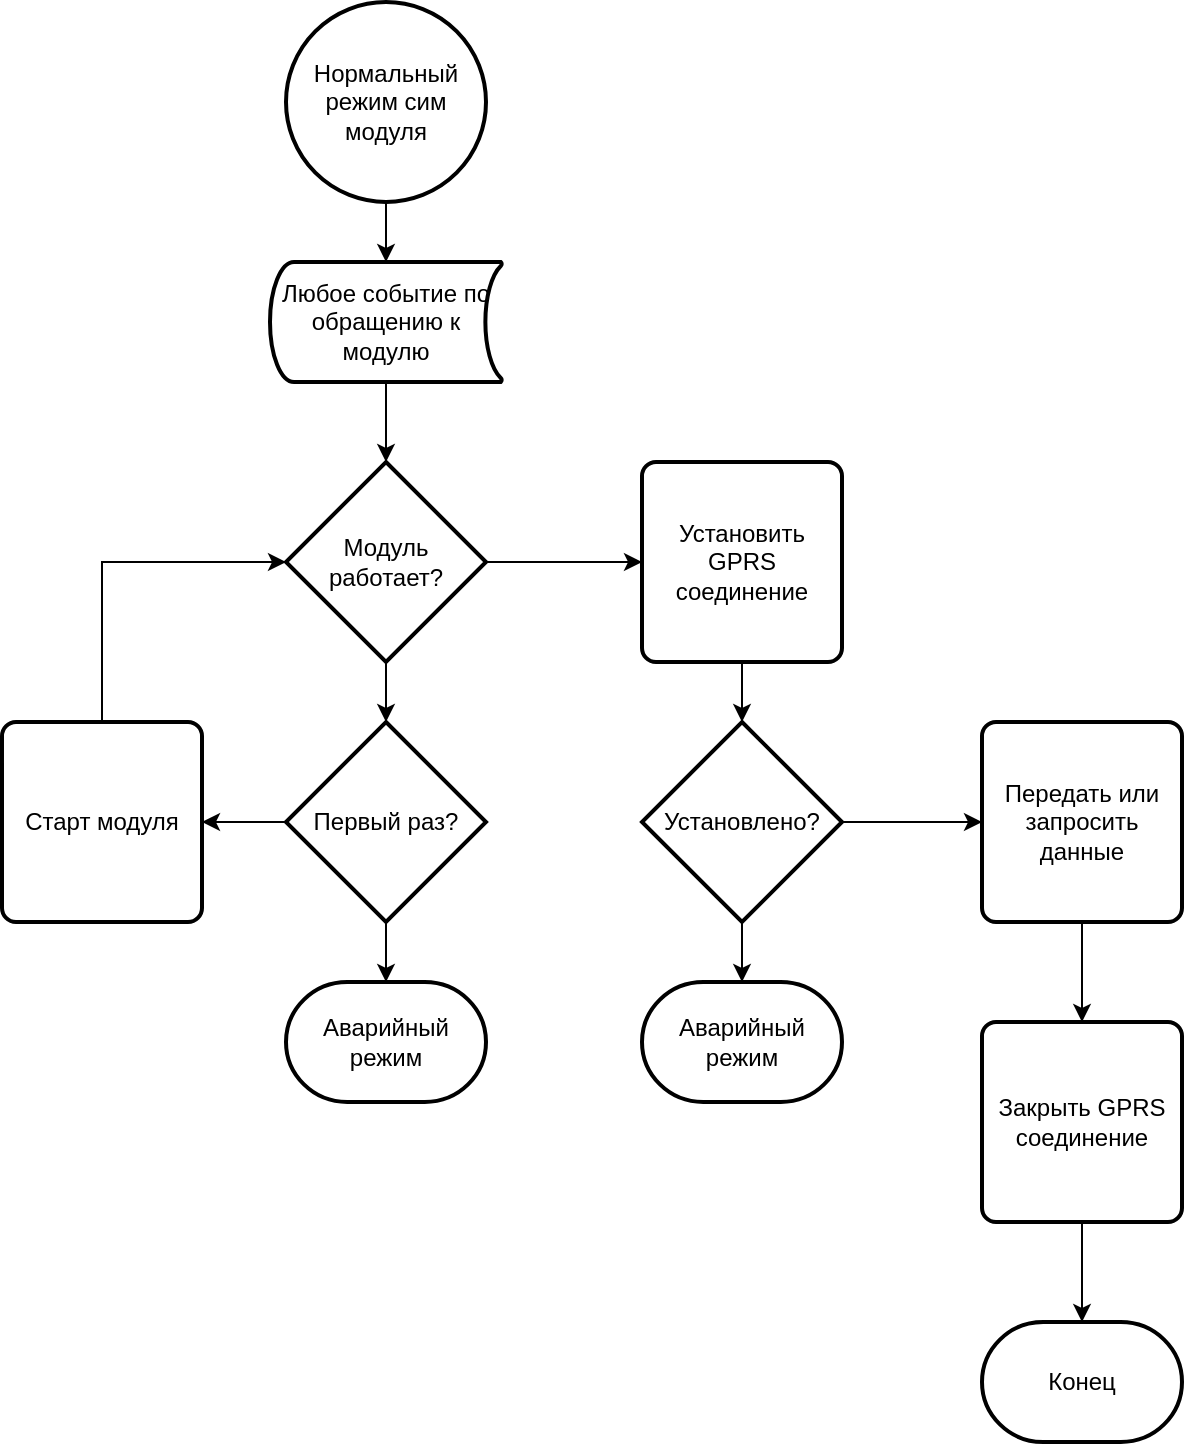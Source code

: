 <mxfile version="13.7.4"><diagram id="8McClxTmgO6xKV-j7NmU" name="Page-1"><mxGraphModel dx="1382" dy="795" grid="1" gridSize="10" guides="1" tooltips="1" connect="1" arrows="1" fold="1" page="1" pageScale="1" pageWidth="827" pageHeight="1169" math="0" shadow="0"><root><mxCell id="0"/><mxCell id="1" parent="0"/><mxCell id="XV-bRAK1SZMY_ka8T-fK-47" style="edgeStyle=orthogonalEdgeStyle;rounded=0;orthogonalLoop=1;jettySize=auto;html=1;entryX=0.5;entryY=0;entryDx=0;entryDy=0;entryPerimeter=0;" edge="1" parent="1" source="XV-bRAK1SZMY_ka8T-fK-35" target="XV-bRAK1SZMY_ka8T-fK-38"><mxGeometry relative="1" as="geometry"/></mxCell><mxCell id="XV-bRAK1SZMY_ka8T-fK-35" value="Нормальный режим сим модуля" style="strokeWidth=2;html=1;shape=mxgraph.flowchart.start_2;whiteSpace=wrap;" vertex="1" parent="1"><mxGeometry x="261" y="225" width="100" height="100" as="geometry"/></mxCell><mxCell id="XV-bRAK1SZMY_ka8T-fK-42" style="edgeStyle=orthogonalEdgeStyle;rounded=0;orthogonalLoop=1;jettySize=auto;html=1;entryX=0.5;entryY=0;entryDx=0;entryDy=0;entryPerimeter=0;" edge="1" parent="1" source="XV-bRAK1SZMY_ka8T-fK-37" target="XV-bRAK1SZMY_ka8T-fK-39"><mxGeometry relative="1" as="geometry"/></mxCell><mxCell id="XV-bRAK1SZMY_ka8T-fK-50" style="edgeStyle=orthogonalEdgeStyle;rounded=0;orthogonalLoop=1;jettySize=auto;html=1;" edge="1" parent="1" source="XV-bRAK1SZMY_ka8T-fK-37" target="XV-bRAK1SZMY_ka8T-fK-49"><mxGeometry relative="1" as="geometry"/></mxCell><mxCell id="XV-bRAK1SZMY_ka8T-fK-37" value="Модуль работает?" style="strokeWidth=2;html=1;shape=mxgraph.flowchart.decision;whiteSpace=wrap;" vertex="1" parent="1"><mxGeometry x="261" y="455" width="100" height="100" as="geometry"/></mxCell><mxCell id="XV-bRAK1SZMY_ka8T-fK-46" style="edgeStyle=orthogonalEdgeStyle;rounded=0;orthogonalLoop=1;jettySize=auto;html=1;entryX=0.5;entryY=0;entryDx=0;entryDy=0;entryPerimeter=0;" edge="1" parent="1" source="XV-bRAK1SZMY_ka8T-fK-38" target="XV-bRAK1SZMY_ka8T-fK-37"><mxGeometry relative="1" as="geometry"/></mxCell><mxCell id="XV-bRAK1SZMY_ka8T-fK-38" value="Любое событие по обращению к модулю" style="strokeWidth=2;html=1;shape=mxgraph.flowchart.stored_data;whiteSpace=wrap;" vertex="1" parent="1"><mxGeometry x="253" y="355" width="116" height="60" as="geometry"/></mxCell><mxCell id="XV-bRAK1SZMY_ka8T-fK-43" style="edgeStyle=orthogonalEdgeStyle;rounded=0;orthogonalLoop=1;jettySize=auto;html=1;entryX=1;entryY=0.5;entryDx=0;entryDy=0;" edge="1" parent="1" source="XV-bRAK1SZMY_ka8T-fK-39" target="XV-bRAK1SZMY_ka8T-fK-40"><mxGeometry relative="1" as="geometry"/></mxCell><mxCell id="XV-bRAK1SZMY_ka8T-fK-45" style="edgeStyle=orthogonalEdgeStyle;rounded=0;orthogonalLoop=1;jettySize=auto;html=1;entryX=0.5;entryY=0;entryDx=0;entryDy=0;entryPerimeter=0;" edge="1" parent="1" source="XV-bRAK1SZMY_ka8T-fK-39" target="XV-bRAK1SZMY_ka8T-fK-44"><mxGeometry relative="1" as="geometry"/></mxCell><mxCell id="XV-bRAK1SZMY_ka8T-fK-39" value="Первый раз?" style="strokeWidth=2;html=1;shape=mxgraph.flowchart.decision;whiteSpace=wrap;" vertex="1" parent="1"><mxGeometry x="261" y="585" width="100" height="100" as="geometry"/></mxCell><mxCell id="XV-bRAK1SZMY_ka8T-fK-41" style="edgeStyle=orthogonalEdgeStyle;rounded=0;orthogonalLoop=1;jettySize=auto;html=1;entryX=0;entryY=0.5;entryDx=0;entryDy=0;entryPerimeter=0;" edge="1" parent="1" source="XV-bRAK1SZMY_ka8T-fK-40" target="XV-bRAK1SZMY_ka8T-fK-37"><mxGeometry relative="1" as="geometry"><Array as="points"><mxPoint x="169" y="505"/></Array></mxGeometry></mxCell><mxCell id="XV-bRAK1SZMY_ka8T-fK-40" value="Старт модуля" style="rounded=1;whiteSpace=wrap;html=1;absoluteArcSize=1;arcSize=14;strokeWidth=2;" vertex="1" parent="1"><mxGeometry x="119" y="585" width="100" height="100" as="geometry"/></mxCell><mxCell id="XV-bRAK1SZMY_ka8T-fK-44" value="Аварийный режим" style="strokeWidth=2;html=1;shape=mxgraph.flowchart.terminator;whiteSpace=wrap;" vertex="1" parent="1"><mxGeometry x="261" y="715" width="100" height="60" as="geometry"/></mxCell><mxCell id="XV-bRAK1SZMY_ka8T-fK-53" style="edgeStyle=orthogonalEdgeStyle;rounded=0;orthogonalLoop=1;jettySize=auto;html=1;entryX=0.5;entryY=0;entryDx=0;entryDy=0;entryPerimeter=0;" edge="1" parent="1" source="XV-bRAK1SZMY_ka8T-fK-49" target="XV-bRAK1SZMY_ka8T-fK-51"><mxGeometry relative="1" as="geometry"/></mxCell><mxCell id="XV-bRAK1SZMY_ka8T-fK-49" value="Установить GPRS соединение" style="rounded=1;whiteSpace=wrap;html=1;absoluteArcSize=1;arcSize=14;strokeWidth=2;" vertex="1" parent="1"><mxGeometry x="439" y="455" width="100" height="100" as="geometry"/></mxCell><mxCell id="XV-bRAK1SZMY_ka8T-fK-54" style="edgeStyle=orthogonalEdgeStyle;rounded=0;orthogonalLoop=1;jettySize=auto;html=1;entryX=0.5;entryY=0;entryDx=0;entryDy=0;entryPerimeter=0;" edge="1" parent="1" source="XV-bRAK1SZMY_ka8T-fK-51" target="XV-bRAK1SZMY_ka8T-fK-52"><mxGeometry relative="1" as="geometry"/></mxCell><mxCell id="XV-bRAK1SZMY_ka8T-fK-56" style="edgeStyle=orthogonalEdgeStyle;rounded=0;orthogonalLoop=1;jettySize=auto;html=1;" edge="1" parent="1" source="XV-bRAK1SZMY_ka8T-fK-51" target="XV-bRAK1SZMY_ka8T-fK-55"><mxGeometry relative="1" as="geometry"/></mxCell><mxCell id="XV-bRAK1SZMY_ka8T-fK-51" value="Установлено?" style="strokeWidth=2;html=1;shape=mxgraph.flowchart.decision;whiteSpace=wrap;" vertex="1" parent="1"><mxGeometry x="439" y="585" width="100" height="100" as="geometry"/></mxCell><mxCell id="XV-bRAK1SZMY_ka8T-fK-52" value="Аварийный режим" style="strokeWidth=2;html=1;shape=mxgraph.flowchart.terminator;whiteSpace=wrap;" vertex="1" parent="1"><mxGeometry x="439" y="715" width="100" height="60" as="geometry"/></mxCell><mxCell id="XV-bRAK1SZMY_ka8T-fK-60" style="edgeStyle=orthogonalEdgeStyle;rounded=0;orthogonalLoop=1;jettySize=auto;html=1;entryX=0.5;entryY=0;entryDx=0;entryDy=0;" edge="1" parent="1" source="XV-bRAK1SZMY_ka8T-fK-55" target="XV-bRAK1SZMY_ka8T-fK-59"><mxGeometry relative="1" as="geometry"/></mxCell><mxCell id="XV-bRAK1SZMY_ka8T-fK-55" value="Передать или запросить данные" style="rounded=1;whiteSpace=wrap;html=1;absoluteArcSize=1;arcSize=14;strokeWidth=2;" vertex="1" parent="1"><mxGeometry x="609" y="585" width="100" height="100" as="geometry"/></mxCell><mxCell id="XV-bRAK1SZMY_ka8T-fK-57" value="Конец" style="strokeWidth=2;html=1;shape=mxgraph.flowchart.terminator;whiteSpace=wrap;" vertex="1" parent="1"><mxGeometry x="609" y="885" width="100" height="60" as="geometry"/></mxCell><mxCell id="XV-bRAK1SZMY_ka8T-fK-61" style="edgeStyle=orthogonalEdgeStyle;rounded=0;orthogonalLoop=1;jettySize=auto;html=1;entryX=0.5;entryY=0;entryDx=0;entryDy=0;entryPerimeter=0;" edge="1" parent="1" source="XV-bRAK1SZMY_ka8T-fK-59" target="XV-bRAK1SZMY_ka8T-fK-57"><mxGeometry relative="1" as="geometry"/></mxCell><mxCell id="XV-bRAK1SZMY_ka8T-fK-59" value="Закрыть GPRS соединение" style="rounded=1;whiteSpace=wrap;html=1;absoluteArcSize=1;arcSize=14;strokeWidth=2;" vertex="1" parent="1"><mxGeometry x="609" y="735" width="100" height="100" as="geometry"/></mxCell></root></mxGraphModel></diagram></mxfile>
